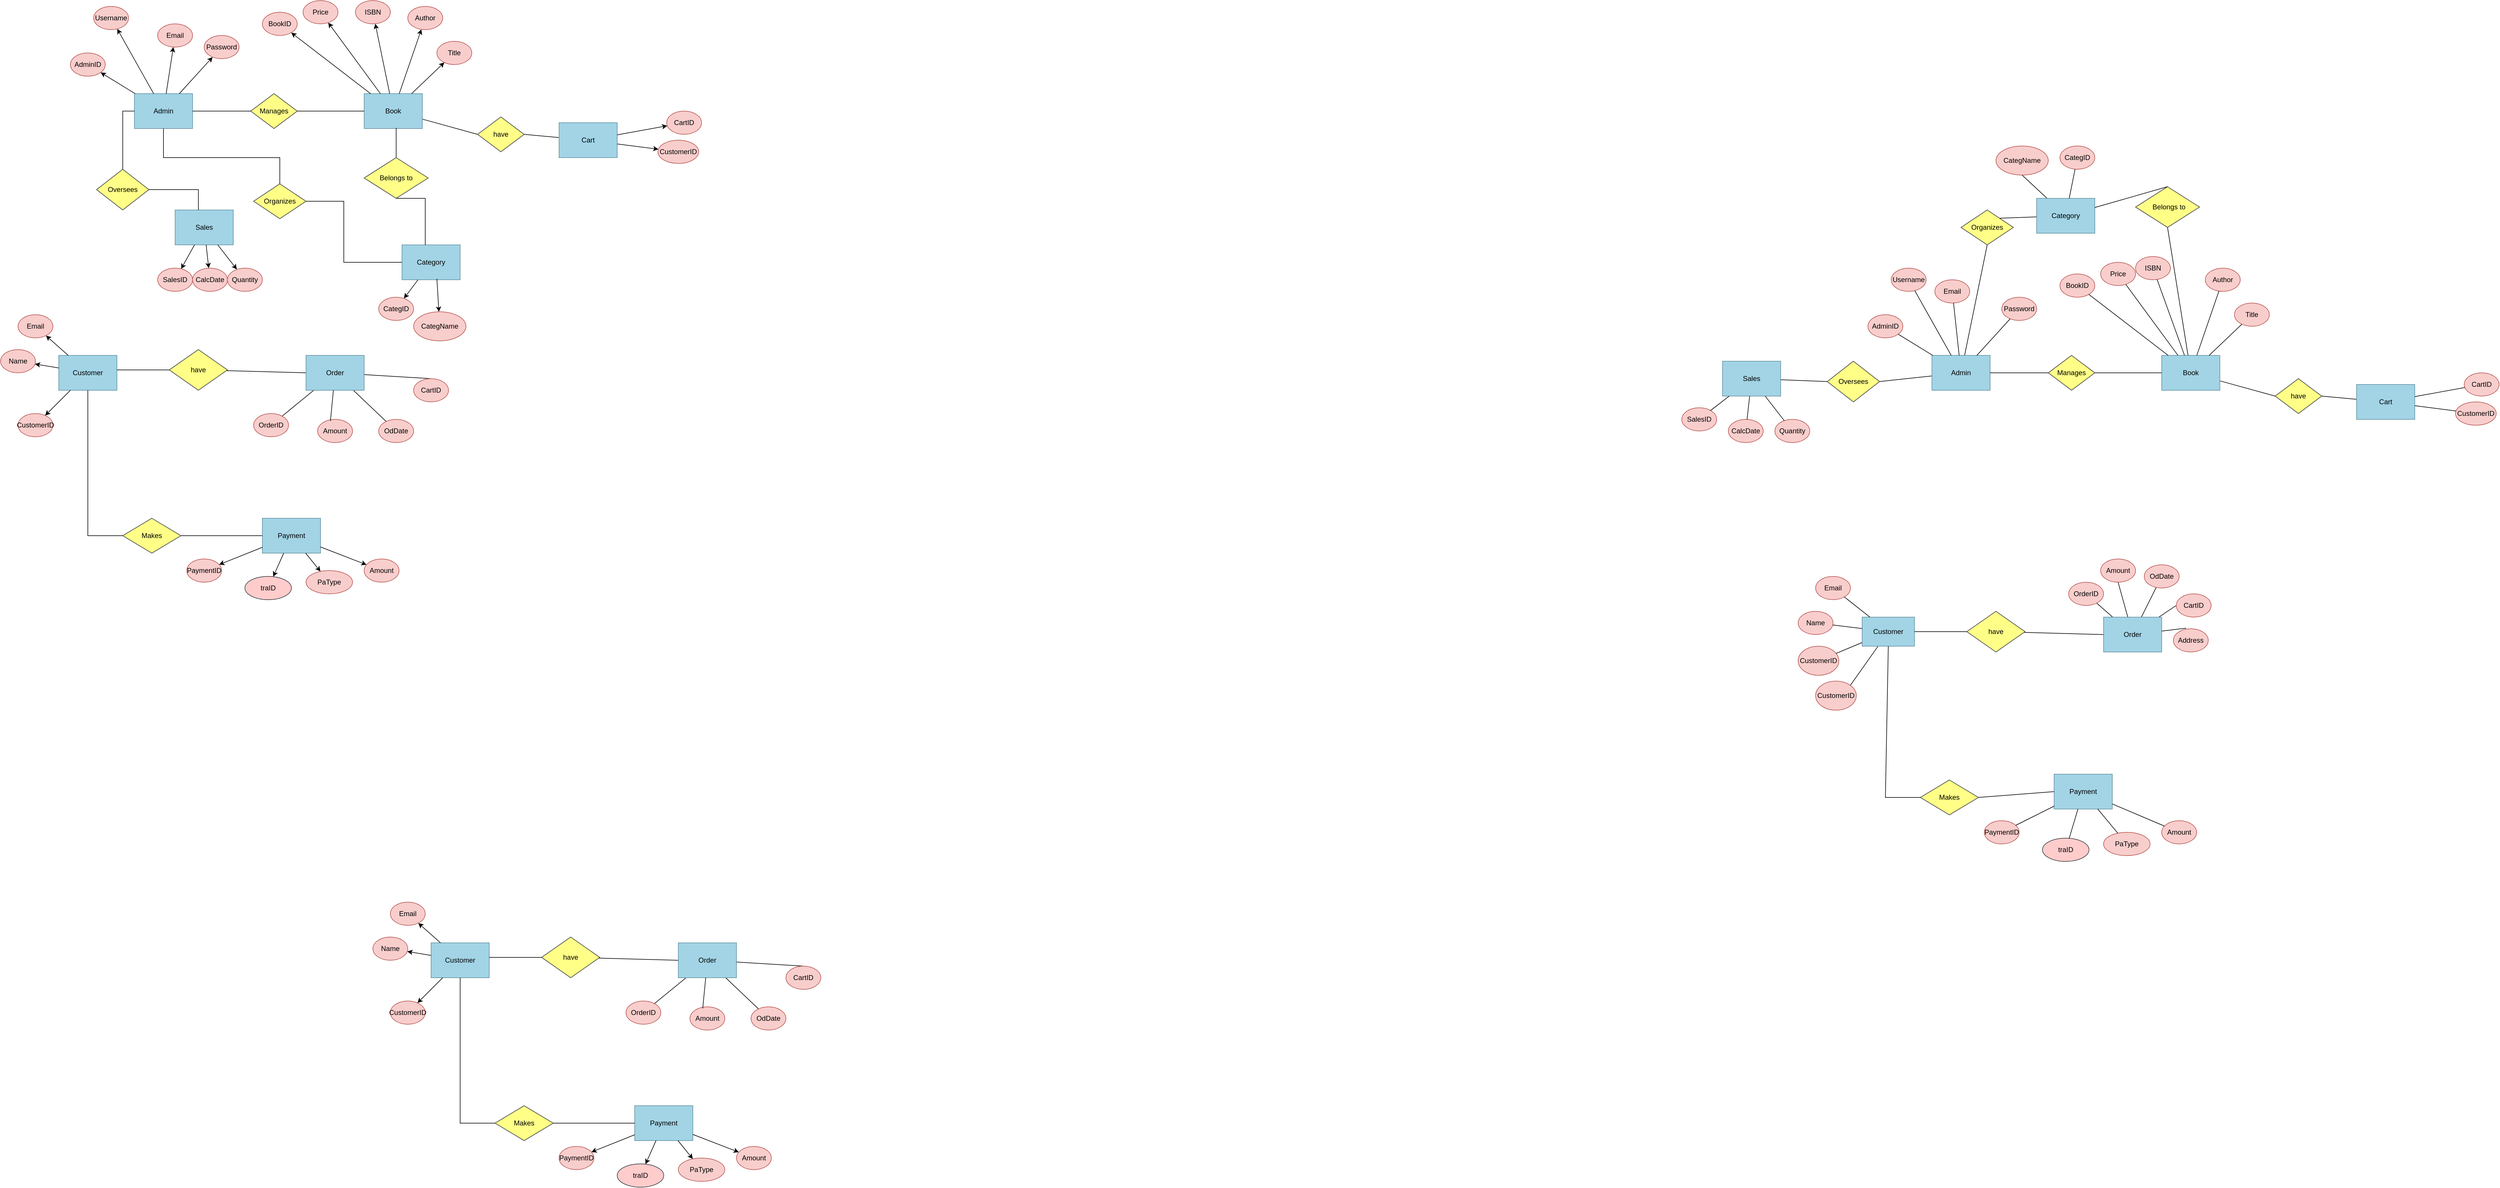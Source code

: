 <mxfile version="26.0.4">
  <diagram name="Page-1" id="3rhYrRMiB4eGqfflBsjG">
    <mxGraphModel dx="1545" dy="1375" grid="1" gridSize="10" guides="1" tooltips="1" connect="1" arrows="1" fold="1" page="0" pageScale="1" pageWidth="980" pageHeight="1390" math="0" shadow="0">
      <root>
        <mxCell id="0" />
        <mxCell id="1" parent="0" />
        <mxCell id="0rolewgUnkRtEiROL6Xr-1" value="Admin" style="rounded=0;whiteSpace=wrap;html=1;fillColor=#a2d4e6;strokeColor=#63919f;" parent="1" vertex="1">
          <mxGeometry x="450" y="-230" width="100" height="60" as="geometry" />
        </mxCell>
        <mxCell id="0rolewgUnkRtEiROL6Xr-2" value="AdminID" style="ellipse;whiteSpace=wrap;html=1;fillColor=#f8cecc;strokeColor=#b85450;" parent="1" vertex="1">
          <mxGeometry x="340" y="-300" width="60" height="40" as="geometry" />
        </mxCell>
        <mxCell id="0rolewgUnkRtEiROL6Xr-3" parent="1" source="0rolewgUnkRtEiROL6Xr-1" target="0rolewgUnkRtEiROL6Xr-2" edge="1">
          <mxGeometry relative="1" as="geometry" />
        </mxCell>
        <mxCell id="0rolewgUnkRtEiROL6Xr-4" value="Username" style="ellipse;whiteSpace=wrap;html=1;fillColor=#f8cecc;strokeColor=#b85450;" parent="1" vertex="1">
          <mxGeometry x="380" y="-380" width="60" height="40" as="geometry" />
        </mxCell>
        <mxCell id="0rolewgUnkRtEiROL6Xr-5" parent="1" source="0rolewgUnkRtEiROL6Xr-1" target="0rolewgUnkRtEiROL6Xr-4" edge="1">
          <mxGeometry relative="1" as="geometry" />
        </mxCell>
        <mxCell id="0rolewgUnkRtEiROL6Xr-6" value="Email" style="ellipse;whiteSpace=wrap;html=1;fillColor=#f8cecc;strokeColor=#b85450;" parent="1" vertex="1">
          <mxGeometry x="490" y="-350" width="60" height="40" as="geometry" />
        </mxCell>
        <mxCell id="0rolewgUnkRtEiROL6Xr-7" parent="1" source="0rolewgUnkRtEiROL6Xr-1" target="0rolewgUnkRtEiROL6Xr-6" edge="1">
          <mxGeometry relative="1" as="geometry" />
        </mxCell>
        <mxCell id="0rolewgUnkRtEiROL6Xr-8" value="Password" style="ellipse;whiteSpace=wrap;html=1;fillColor=#f8cecc;strokeColor=#b85450;" parent="1" vertex="1">
          <mxGeometry x="570" y="-330" width="60" height="40" as="geometry" />
        </mxCell>
        <mxCell id="0rolewgUnkRtEiROL6Xr-9" parent="1" source="0rolewgUnkRtEiROL6Xr-1" target="0rolewgUnkRtEiROL6Xr-8" edge="1">
          <mxGeometry relative="1" as="geometry" />
        </mxCell>
        <mxCell id="0rolewgUnkRtEiROL6Xr-10" value="Manages" style="rhombus;whiteSpace=wrap;html=1;fillColor=#ffff88;strokeColor=#36393d;" parent="1" vertex="1">
          <mxGeometry x="650" y="-230" width="80" height="60" as="geometry" />
        </mxCell>
        <mxCell id="0rolewgUnkRtEiROL6Xr-11" value="Category" style="rounded=0;whiteSpace=wrap;html=1;fillColor=#a2d4e6;strokeColor=#63919f;" parent="1" vertex="1">
          <mxGeometry x="910" y="30" width="100" height="60" as="geometry" />
        </mxCell>
        <mxCell id="0rolewgUnkRtEiROL6Xr-12" value="CategID" style="ellipse;whiteSpace=wrap;html=1;fillColor=#f8cecc;strokeColor=#b85450;" parent="1" vertex="1">
          <mxGeometry x="870" y="120" width="60" height="40" as="geometry" />
        </mxCell>
        <mxCell id="0rolewgUnkRtEiROL6Xr-13" parent="1" source="0rolewgUnkRtEiROL6Xr-11" target="0rolewgUnkRtEiROL6Xr-12" edge="1">
          <mxGeometry relative="1" as="geometry" />
        </mxCell>
        <mxCell id="0rolewgUnkRtEiROL6Xr-14" value="CategName" style="ellipse;whiteSpace=wrap;html=1;fillColor=#f8cecc;strokeColor=#b85450;" parent="1" vertex="1">
          <mxGeometry x="930" y="145" width="90" height="50" as="geometry" />
        </mxCell>
        <mxCell id="0rolewgUnkRtEiROL6Xr-15" style="exitX=0.6;exitY=0.971;exitDx=0;exitDy=0;exitPerimeter=0;" parent="1" source="0rolewgUnkRtEiROL6Xr-11" target="0rolewgUnkRtEiROL6Xr-14" edge="1">
          <mxGeometry relative="1" as="geometry">
            <mxPoint x="1000" y="211" as="sourcePoint" />
          </mxGeometry>
        </mxCell>
        <mxCell id="0gAxfDzyQAuVlfRYsMav-8" style="rounded=0;orthogonalLoop=1;jettySize=auto;html=1;entryX=0;entryY=0.5;entryDx=0;entryDy=0;endArrow=none;endFill=0;" edge="1" parent="1" source="0rolewgUnkRtEiROL6Xr-16" target="0gAxfDzyQAuVlfRYsMav-7">
          <mxGeometry relative="1" as="geometry" />
        </mxCell>
        <mxCell id="0rolewgUnkRtEiROL6Xr-16" value="Book" style="rounded=0;whiteSpace=wrap;html=1;fillColor=#a2d4e6;strokeColor=#63919f;" parent="1" vertex="1">
          <mxGeometry x="845" y="-230" width="100" height="60" as="geometry" />
        </mxCell>
        <mxCell id="0rolewgUnkRtEiROL6Xr-17" value="BookID" style="ellipse;whiteSpace=wrap;html=1;fillColor=#f8cecc;strokeColor=#b85450;" parent="1" vertex="1">
          <mxGeometry x="670" y="-370" width="60" height="40" as="geometry" />
        </mxCell>
        <mxCell id="0rolewgUnkRtEiROL6Xr-18" parent="1" source="0rolewgUnkRtEiROL6Xr-16" target="0rolewgUnkRtEiROL6Xr-17" edge="1">
          <mxGeometry relative="1" as="geometry" />
        </mxCell>
        <mxCell id="0rolewgUnkRtEiROL6Xr-19" value="Title" style="ellipse;whiteSpace=wrap;html=1;fillColor=#f8cecc;strokeColor=#b85450;" parent="1" vertex="1">
          <mxGeometry x="970" y="-320" width="60" height="40" as="geometry" />
        </mxCell>
        <mxCell id="0rolewgUnkRtEiROL6Xr-20" parent="1" source="0rolewgUnkRtEiROL6Xr-16" target="0rolewgUnkRtEiROL6Xr-19" edge="1">
          <mxGeometry relative="1" as="geometry" />
        </mxCell>
        <mxCell id="0rolewgUnkRtEiROL6Xr-21" value="ISBN" style="ellipse;whiteSpace=wrap;html=1;fillColor=#f8cecc;strokeColor=#b85450;" parent="1" vertex="1">
          <mxGeometry x="830" y="-390" width="60" height="40" as="geometry" />
        </mxCell>
        <mxCell id="0rolewgUnkRtEiROL6Xr-22" parent="1" source="0rolewgUnkRtEiROL6Xr-16" target="0rolewgUnkRtEiROL6Xr-21" edge="1">
          <mxGeometry relative="1" as="geometry" />
        </mxCell>
        <mxCell id="0rolewgUnkRtEiROL6Xr-23" value="Price" style="ellipse;whiteSpace=wrap;html=1;fillColor=#f8cecc;strokeColor=#b85450;" parent="1" vertex="1">
          <mxGeometry x="740" y="-390" width="60" height="40" as="geometry" />
        </mxCell>
        <mxCell id="0rolewgUnkRtEiROL6Xr-24" parent="1" source="0rolewgUnkRtEiROL6Xr-16" target="0rolewgUnkRtEiROL6Xr-23" edge="1">
          <mxGeometry relative="1" as="geometry" />
        </mxCell>
        <mxCell id="0rolewgUnkRtEiROL6Xr-25" value="Author" style="ellipse;whiteSpace=wrap;html=1;fillColor=#f8cecc;strokeColor=#b85450;" parent="1" vertex="1">
          <mxGeometry x="920" y="-380" width="60" height="40" as="geometry" />
        </mxCell>
        <mxCell id="0rolewgUnkRtEiROL6Xr-26" parent="1" source="0rolewgUnkRtEiROL6Xr-16" target="0rolewgUnkRtEiROL6Xr-25" edge="1">
          <mxGeometry relative="1" as="geometry" />
        </mxCell>
        <mxCell id="0rolewgUnkRtEiROL6Xr-27" value="Payment" style="rounded=0;whiteSpace=wrap;html=1;fillColor=#a2d4e6;strokeColor=#63919f;" parent="1" vertex="1">
          <mxGeometry x="670" y="500" width="100" height="60" as="geometry" />
        </mxCell>
        <mxCell id="0rolewgUnkRtEiROL6Xr-28" value="PaymentID" style="ellipse;whiteSpace=wrap;html=1;fillColor=#f8cecc;strokeColor=#b85450;" parent="1" vertex="1">
          <mxGeometry x="540" y="570" width="60" height="40" as="geometry" />
        </mxCell>
        <mxCell id="0rolewgUnkRtEiROL6Xr-29" parent="1" source="0rolewgUnkRtEiROL6Xr-27" target="0rolewgUnkRtEiROL6Xr-28" edge="1">
          <mxGeometry relative="1" as="geometry" />
        </mxCell>
        <mxCell id="0rolewgUnkRtEiROL6Xr-30" value="Amount" style="ellipse;whiteSpace=wrap;html=1;fillColor=#f8cecc;strokeColor=#b85450;" parent="1" vertex="1">
          <mxGeometry x="845" y="570" width="60" height="40" as="geometry" />
        </mxCell>
        <mxCell id="0rolewgUnkRtEiROL6Xr-31" parent="1" source="0rolewgUnkRtEiROL6Xr-27" target="0rolewgUnkRtEiROL6Xr-30" edge="1">
          <mxGeometry relative="1" as="geometry" />
        </mxCell>
        <mxCell id="0rolewgUnkRtEiROL6Xr-32" value="PaType" style="ellipse;whiteSpace=wrap;html=1;fillColor=#f8cecc;strokeColor=#b85450;" parent="1" vertex="1">
          <mxGeometry x="745" y="590" width="80" height="40" as="geometry" />
        </mxCell>
        <mxCell id="0rolewgUnkRtEiROL6Xr-33" parent="1" source="0rolewgUnkRtEiROL6Xr-27" target="0rolewgUnkRtEiROL6Xr-32" edge="1">
          <mxGeometry relative="1" as="geometry" />
        </mxCell>
        <mxCell id="0rolewgUnkRtEiROL6Xr-34" value="traID" style="ellipse;whiteSpace=wrap;html=1;fillColor=#ffcccc;strokeColor=#36393d;" parent="1" vertex="1">
          <mxGeometry x="640" y="600" width="80" height="40" as="geometry" />
        </mxCell>
        <mxCell id="0rolewgUnkRtEiROL6Xr-35" parent="1" source="0rolewgUnkRtEiROL6Xr-27" target="0rolewgUnkRtEiROL6Xr-34" edge="1">
          <mxGeometry relative="1" as="geometry" />
        </mxCell>
        <mxCell id="0rolewgUnkRtEiROL6Xr-41" value="Sales" style="rounded=0;whiteSpace=wrap;html=1;fillColor=#a2d4e6;strokeColor=#63919f;" parent="1" vertex="1">
          <mxGeometry x="520" y="-30" width="100" height="60" as="geometry" />
        </mxCell>
        <mxCell id="0rolewgUnkRtEiROL6Xr-42" value="SalesID" style="ellipse;whiteSpace=wrap;html=1;fillColor=#f8cecc;strokeColor=#b85450;" parent="1" vertex="1">
          <mxGeometry x="490" y="70" width="60" height="40" as="geometry" />
        </mxCell>
        <mxCell id="0rolewgUnkRtEiROL6Xr-43" parent="1" source="0rolewgUnkRtEiROL6Xr-41" target="0rolewgUnkRtEiROL6Xr-42" edge="1">
          <mxGeometry relative="1" as="geometry" />
        </mxCell>
        <mxCell id="0rolewgUnkRtEiROL6Xr-44" value="Quantity" style="ellipse;whiteSpace=wrap;html=1;fillColor=#f8cecc;strokeColor=#b85450;" parent="1" vertex="1">
          <mxGeometry x="610" y="70" width="60" height="40" as="geometry" />
        </mxCell>
        <mxCell id="0rolewgUnkRtEiROL6Xr-45" parent="1" source="0rolewgUnkRtEiROL6Xr-41" target="0rolewgUnkRtEiROL6Xr-44" edge="1">
          <mxGeometry relative="1" as="geometry" />
        </mxCell>
        <mxCell id="0rolewgUnkRtEiROL6Xr-46" value="CalcDate" style="ellipse;whiteSpace=wrap;html=1;fillColor=#f8cecc;strokeColor=#b85450;" parent="1" vertex="1">
          <mxGeometry x="550" y="70" width="60" height="40" as="geometry" />
        </mxCell>
        <mxCell id="0rolewgUnkRtEiROL6Xr-47" parent="1" source="0rolewgUnkRtEiROL6Xr-41" target="0rolewgUnkRtEiROL6Xr-46" edge="1">
          <mxGeometry relative="1" as="geometry" />
        </mxCell>
        <mxCell id="0rolewgUnkRtEiROL6Xr-48" value="Customer" style="rounded=0;whiteSpace=wrap;html=1;fillColor=#a2d4e6;strokeColor=#63919f;" parent="1" vertex="1">
          <mxGeometry x="320" y="220" width="100" height="60" as="geometry" />
        </mxCell>
        <mxCell id="0rolewgUnkRtEiROL6Xr-49" value="CustomerID" style="ellipse;whiteSpace=wrap;html=1;fillColor=#f8cecc;strokeColor=#b85450;" parent="1" vertex="1">
          <mxGeometry x="250" y="320" width="60" height="40" as="geometry" />
        </mxCell>
        <mxCell id="0rolewgUnkRtEiROL6Xr-50" parent="1" source="0rolewgUnkRtEiROL6Xr-48" target="0rolewgUnkRtEiROL6Xr-49" edge="1">
          <mxGeometry relative="1" as="geometry" />
        </mxCell>
        <mxCell id="0rolewgUnkRtEiROL6Xr-51" value="Name" style="ellipse;whiteSpace=wrap;html=1;fillColor=#f8cecc;strokeColor=#b85450;" parent="1" vertex="1">
          <mxGeometry x="220" y="210" width="60" height="40" as="geometry" />
        </mxCell>
        <mxCell id="0rolewgUnkRtEiROL6Xr-52" parent="1" source="0rolewgUnkRtEiROL6Xr-48" target="0rolewgUnkRtEiROL6Xr-51" edge="1">
          <mxGeometry relative="1" as="geometry" />
        </mxCell>
        <mxCell id="0rolewgUnkRtEiROL6Xr-53" value="Email" style="ellipse;whiteSpace=wrap;html=1;fillColor=#f8cecc;strokeColor=#b85450;" parent="1" vertex="1">
          <mxGeometry x="250" y="150" width="60" height="40" as="geometry" />
        </mxCell>
        <mxCell id="0rolewgUnkRtEiROL6Xr-54" parent="1" source="0rolewgUnkRtEiROL6Xr-48" target="0rolewgUnkRtEiROL6Xr-53" edge="1">
          <mxGeometry relative="1" as="geometry" />
        </mxCell>
        <mxCell id="0rolewgUnkRtEiROL6Xr-55" value="" style="endArrow=none;html=1;rounded=0;" parent="1" edge="1">
          <mxGeometry width="50" height="50" relative="1" as="geometry">
            <mxPoint x="900" y="-120" as="sourcePoint" />
            <mxPoint x="900" y="-171" as="targetPoint" />
          </mxGeometry>
        </mxCell>
        <mxCell id="0rolewgUnkRtEiROL6Xr-56" value="" style="rhombus;whiteSpace=wrap;html=1;fillColor=#ffff88;strokeColor=#36393d;" parent="1" vertex="1">
          <mxGeometry x="845" y="-120" width="110" height="70" as="geometry" />
        </mxCell>
        <mxCell id="0rolewgUnkRtEiROL6Xr-57" value="" style="endArrow=none;html=1;rounded=0;exitX=0.4;exitY=0;exitDx=0;exitDy=0;exitPerimeter=0;" parent="1" source="0rolewgUnkRtEiROL6Xr-11" edge="1">
          <mxGeometry width="50" height="50" relative="1" as="geometry">
            <mxPoint x="530" y="-20" as="sourcePoint" />
            <mxPoint x="900" y="-50" as="targetPoint" />
            <Array as="points">
              <mxPoint x="950" y="-50" />
            </Array>
          </mxGeometry>
        </mxCell>
        <mxCell id="0rolewgUnkRtEiROL6Xr-58" value="Belongs to" style="text;html=1;align=center;verticalAlign=middle;whiteSpace=wrap;rounded=0;fillColor=none;strokeColor=none;glass=0;gradientColor=none;" parent="1" vertex="1">
          <mxGeometry x="870" y="-100" width="60" height="30" as="geometry" />
        </mxCell>
        <mxCell id="0gAxfDzyQAuVlfRYsMav-15" style="rounded=0;orthogonalLoop=1;jettySize=auto;html=1;entryX=0;entryY=0.5;entryDx=0;entryDy=0;endArrow=none;endFill=0;" edge="1" parent="1" source="0rolewgUnkRtEiROL6Xr-59" target="0gAxfDzyQAuVlfRYsMav-11">
          <mxGeometry relative="1" as="geometry">
            <mxPoint x="740" y="245" as="targetPoint" />
          </mxGeometry>
        </mxCell>
        <mxCell id="0rolewgUnkRtEiROL6Xr-59" value="" style="rhombus;whiteSpace=wrap;html=1;fillColor=#ffff88;strokeColor=#36393d;" parent="1" vertex="1">
          <mxGeometry x="510" y="210" width="100" height="70" as="geometry" />
        </mxCell>
        <mxCell id="0rolewgUnkRtEiROL6Xr-60" value="have" style="text;html=1;align=center;verticalAlign=middle;whiteSpace=wrap;rounded=0;" parent="1" vertex="1">
          <mxGeometry x="530" y="230" width="60" height="30" as="geometry" />
        </mxCell>
        <mxCell id="0rolewgUnkRtEiROL6Xr-61" value="" style="endArrow=none;html=1;rounded=0;entryX=0;entryY=0.5;entryDx=0;entryDy=0;exitX=1;exitY=0.5;exitDx=0;exitDy=0;" parent="1" source="0rolewgUnkRtEiROL6Xr-10" target="0rolewgUnkRtEiROL6Xr-16" edge="1">
          <mxGeometry width="50" height="50" relative="1" as="geometry">
            <mxPoint x="390" y="-160" as="sourcePoint" />
            <mxPoint x="440" y="-210" as="targetPoint" />
          </mxGeometry>
        </mxCell>
        <mxCell id="0rolewgUnkRtEiROL6Xr-62" value="" style="endArrow=none;html=1;rounded=0;entryX=1;entryY=0.5;entryDx=0;entryDy=0;exitX=0;exitY=0.5;exitDx=0;exitDy=0;" parent="1" source="0rolewgUnkRtEiROL6Xr-10" target="0rolewgUnkRtEiROL6Xr-1" edge="1">
          <mxGeometry width="50" height="50" relative="1" as="geometry">
            <mxPoint x="480" y="-200" as="sourcePoint" />
            <mxPoint x="430" y="-250" as="targetPoint" />
            <Array as="points">
              <mxPoint x="590" y="-200" />
            </Array>
          </mxGeometry>
        </mxCell>
        <mxCell id="0rolewgUnkRtEiROL6Xr-64" value="" style="endArrow=none;html=1;rounded=0;entryX=0;entryY=0.5;entryDx=0;entryDy=0;" parent="1" target="0rolewgUnkRtEiROL6Xr-59" edge="1">
          <mxGeometry width="50" height="50" relative="1" as="geometry">
            <mxPoint x="420" y="245" as="sourcePoint" />
            <mxPoint x="510" y="110" as="targetPoint" />
          </mxGeometry>
        </mxCell>
        <mxCell id="0rolewgUnkRtEiROL6Xr-69" value="" style="rhombus;whiteSpace=wrap;html=1;fillColor=#ffff88;strokeColor=#36393d;" parent="1" vertex="1">
          <mxGeometry x="385" y="-100" width="90" height="70" as="geometry" />
        </mxCell>
        <mxCell id="0rolewgUnkRtEiROL6Xr-70" value="Oversees" style="text;html=1;align=center;verticalAlign=middle;whiteSpace=wrap;rounded=0;" parent="1" vertex="1">
          <mxGeometry x="400" y="-80" width="60" height="30" as="geometry" />
        </mxCell>
        <mxCell id="0rolewgUnkRtEiROL6Xr-71" value="" style="endArrow=none;html=1;rounded=0;entryX=0;entryY=0.5;entryDx=0;entryDy=0;exitX=0.5;exitY=0;exitDx=0;exitDy=0;" parent="1" source="0rolewgUnkRtEiROL6Xr-69" target="0rolewgUnkRtEiROL6Xr-1" edge="1">
          <mxGeometry width="50" height="50" relative="1" as="geometry">
            <mxPoint x="540" y="50" as="sourcePoint" />
            <mxPoint x="590" as="targetPoint" />
            <Array as="points">
              <mxPoint x="430" y="-200" />
            </Array>
          </mxGeometry>
        </mxCell>
        <mxCell id="0rolewgUnkRtEiROL6Xr-72" value="" style="endArrow=none;html=1;rounded=0;entryX=1;entryY=0.5;entryDx=0;entryDy=0;exitX=0.4;exitY=0;exitDx=0;exitDy=0;exitPerimeter=0;" parent="1" source="0rolewgUnkRtEiROL6Xr-41" target="0rolewgUnkRtEiROL6Xr-69" edge="1">
          <mxGeometry width="50" height="50" relative="1" as="geometry">
            <mxPoint x="560" y="40" as="sourcePoint" />
            <mxPoint x="570" y="-10" as="targetPoint" />
            <Array as="points">
              <mxPoint x="560" y="-65" />
            </Array>
          </mxGeometry>
        </mxCell>
        <mxCell id="0rolewgUnkRtEiROL6Xr-81" value="" style="rhombus;whiteSpace=wrap;html=1;fillColor=#ffff88;strokeColor=#36393d;" parent="1" vertex="1">
          <mxGeometry x="430" y="500" width="100" height="60" as="geometry" />
        </mxCell>
        <mxCell id="0rolewgUnkRtEiROL6Xr-82" value="Makes" style="text;html=1;align=center;verticalAlign=middle;whiteSpace=wrap;rounded=0;" parent="1" vertex="1">
          <mxGeometry x="450" y="515" width="60" height="30" as="geometry" />
        </mxCell>
        <mxCell id="0rolewgUnkRtEiROL6Xr-83" value="" style="endArrow=none;html=1;rounded=0;entryX=0;entryY=0.5;entryDx=0;entryDy=0;exitX=1;exitY=0.5;exitDx=0;exitDy=0;" parent="1" source="0rolewgUnkRtEiROL6Xr-81" target="0rolewgUnkRtEiROL6Xr-27" edge="1">
          <mxGeometry width="50" height="50" relative="1" as="geometry">
            <mxPoint x="610" y="420" as="sourcePoint" />
            <mxPoint x="660" y="370" as="targetPoint" />
          </mxGeometry>
        </mxCell>
        <mxCell id="0rolewgUnkRtEiROL6Xr-84" value="" style="endArrow=none;html=1;rounded=0;exitX=0.5;exitY=1;exitDx=0;exitDy=0;entryX=0;entryY=0.5;entryDx=0;entryDy=0;" parent="1" source="0rolewgUnkRtEiROL6Xr-48" target="0rolewgUnkRtEiROL6Xr-81" edge="1">
          <mxGeometry width="50" height="50" relative="1" as="geometry">
            <mxPoint x="610" y="420" as="sourcePoint" />
            <mxPoint x="660" y="370" as="targetPoint" />
            <Array as="points">
              <mxPoint x="370" y="530" />
            </Array>
          </mxGeometry>
        </mxCell>
        <mxCell id="0rolewgUnkRtEiROL6Xr-85" value="" style="rhombus;whiteSpace=wrap;html=1;fillColor=#ffff88;strokeColor=#36393d;" parent="1" vertex="1">
          <mxGeometry x="655" y="-75" width="90" height="60" as="geometry" />
        </mxCell>
        <mxCell id="0rolewgUnkRtEiROL6Xr-86" value="" style="endArrow=none;html=1;rounded=0;entryX=1;entryY=0.5;entryDx=0;entryDy=0;exitX=0;exitY=0.5;exitDx=0;exitDy=0;" parent="1" source="0rolewgUnkRtEiROL6Xr-11" target="0rolewgUnkRtEiROL6Xr-85" edge="1">
          <mxGeometry width="50" height="50" relative="1" as="geometry">
            <mxPoint x="760" y="140" as="sourcePoint" />
            <mxPoint x="810" y="90" as="targetPoint" />
            <Array as="points">
              <mxPoint x="810" y="60" />
              <mxPoint x="810" y="-45" />
            </Array>
          </mxGeometry>
        </mxCell>
        <mxCell id="0rolewgUnkRtEiROL6Xr-87" value="" style="endArrow=none;html=1;rounded=0;exitX=0.5;exitY=1;exitDx=0;exitDy=0;entryX=0.5;entryY=0;entryDx=0;entryDy=0;" parent="1" source="0rolewgUnkRtEiROL6Xr-1" target="0rolewgUnkRtEiROL6Xr-85" edge="1">
          <mxGeometry width="50" height="50" relative="1" as="geometry">
            <mxPoint x="750" y="190" as="sourcePoint" />
            <mxPoint x="700" y="-120" as="targetPoint" />
            <Array as="points">
              <mxPoint x="500" y="-120" />
              <mxPoint x="700" y="-120" />
            </Array>
          </mxGeometry>
        </mxCell>
        <mxCell id="0rolewgUnkRtEiROL6Xr-88" value="Organizes" style="text;html=1;align=center;verticalAlign=middle;whiteSpace=wrap;rounded=0;" parent="1" vertex="1">
          <mxGeometry x="670" y="-60" width="60" height="30" as="geometry" />
        </mxCell>
        <mxCell id="0gAxfDzyQAuVlfRYsMav-9" style="rounded=0;orthogonalLoop=1;jettySize=auto;html=1;entryX=1;entryY=0.5;entryDx=0;entryDy=0;curved=1;strokeColor=default;endArrow=none;endFill=0;" edge="1" parent="1" source="0gAxfDzyQAuVlfRYsMav-1" target="0gAxfDzyQAuVlfRYsMav-7">
          <mxGeometry relative="1" as="geometry" />
        </mxCell>
        <mxCell id="0gAxfDzyQAuVlfRYsMav-1" value="Cart" style="rounded=0;whiteSpace=wrap;html=1;fillColor=#a2d4e6;strokeColor=#63919f;" vertex="1" parent="1">
          <mxGeometry x="1180" y="-180" width="100" height="60" as="geometry" />
        </mxCell>
        <mxCell id="0gAxfDzyQAuVlfRYsMav-2" value="CartID" style="ellipse;whiteSpace=wrap;html=1;fillColor=#f8cecc;strokeColor=#b85450;" vertex="1" parent="1">
          <mxGeometry x="1365" y="-200" width="60" height="40" as="geometry" />
        </mxCell>
        <mxCell id="0gAxfDzyQAuVlfRYsMav-3" edge="1" parent="1" source="0gAxfDzyQAuVlfRYsMav-1" target="0gAxfDzyQAuVlfRYsMav-2">
          <mxGeometry relative="1" as="geometry" />
        </mxCell>
        <mxCell id="0gAxfDzyQAuVlfRYsMav-4" value="CustomerID" style="ellipse;whiteSpace=wrap;html=1;fillColor=#f8cecc;strokeColor=#b85450;" vertex="1" parent="1">
          <mxGeometry x="1350" y="-150" width="70" height="40" as="geometry" />
        </mxCell>
        <mxCell id="0gAxfDzyQAuVlfRYsMav-5" edge="1" parent="1" source="0gAxfDzyQAuVlfRYsMav-1" target="0gAxfDzyQAuVlfRYsMav-4">
          <mxGeometry relative="1" as="geometry" />
        </mxCell>
        <mxCell id="0gAxfDzyQAuVlfRYsMav-7" value="have" style="rhombus;whiteSpace=wrap;html=1;fillColor=#ffff88;strokeColor=#36393d;" vertex="1" parent="1">
          <mxGeometry x="1040" y="-190" width="80" height="60" as="geometry" />
        </mxCell>
        <mxCell id="0gAxfDzyQAuVlfRYsMav-24" style="rounded=0;orthogonalLoop=1;jettySize=auto;html=1;endArrow=none;endFill=0;" edge="1" parent="1" source="0gAxfDzyQAuVlfRYsMav-11" target="0gAxfDzyQAuVlfRYsMav-22">
          <mxGeometry relative="1" as="geometry" />
        </mxCell>
        <mxCell id="0gAxfDzyQAuVlfRYsMav-26" style="rounded=0;orthogonalLoop=1;jettySize=auto;html=1;endArrow=none;endFill=0;" edge="1" parent="1" source="0gAxfDzyQAuVlfRYsMav-11" target="0gAxfDzyQAuVlfRYsMav-21">
          <mxGeometry relative="1" as="geometry" />
        </mxCell>
        <mxCell id="0gAxfDzyQAuVlfRYsMav-27" style="rounded=0;orthogonalLoop=1;jettySize=auto;html=1;entryX=0.5;entryY=0;entryDx=0;entryDy=0;endArrow=none;endFill=0;" edge="1" parent="1" source="0gAxfDzyQAuVlfRYsMav-11" target="0gAxfDzyQAuVlfRYsMav-20">
          <mxGeometry relative="1" as="geometry" />
        </mxCell>
        <mxCell id="0gAxfDzyQAuVlfRYsMav-11" value="Order" style="rounded=0;whiteSpace=wrap;html=1;fillColor=#a2d4e6;strokeColor=#63919f;" vertex="1" parent="1">
          <mxGeometry x="745" y="220" width="100" height="60" as="geometry" />
        </mxCell>
        <mxCell id="0gAxfDzyQAuVlfRYsMav-19" value="Amount" style="ellipse;whiteSpace=wrap;html=1;fillColor=#f8cecc;strokeColor=#b85450;" vertex="1" parent="1">
          <mxGeometry x="765" y="330" width="60" height="40" as="geometry" />
        </mxCell>
        <mxCell id="0gAxfDzyQAuVlfRYsMav-20" value="CartID" style="ellipse;whiteSpace=wrap;html=1;fillColor=#f8cecc;strokeColor=#b85450;" vertex="1" parent="1">
          <mxGeometry x="930" y="260" width="60" height="40" as="geometry" />
        </mxCell>
        <mxCell id="0gAxfDzyQAuVlfRYsMav-21" value="OdDate" style="ellipse;whiteSpace=wrap;html=1;fillColor=#f8cecc;strokeColor=#b85450;" vertex="1" parent="1">
          <mxGeometry x="870" y="330" width="60" height="40" as="geometry" />
        </mxCell>
        <mxCell id="0gAxfDzyQAuVlfRYsMav-22" value="OrderID" style="ellipse;whiteSpace=wrap;html=1;fillColor=#f8cecc;strokeColor=#b85450;" vertex="1" parent="1">
          <mxGeometry x="655" y="320" width="60" height="40" as="geometry" />
        </mxCell>
        <mxCell id="0gAxfDzyQAuVlfRYsMav-25" style="rounded=0;orthogonalLoop=1;jettySize=auto;html=1;entryX=0.367;entryY=0.068;entryDx=0;entryDy=0;entryPerimeter=0;endArrow=none;endFill=0;" edge="1" parent="1" source="0gAxfDzyQAuVlfRYsMav-11" target="0gAxfDzyQAuVlfRYsMav-19">
          <mxGeometry relative="1" as="geometry" />
        </mxCell>
        <mxCell id="0gAxfDzyQAuVlfRYsMav-161" value="Payment" style="rounded=0;whiteSpace=wrap;html=1;fillColor=#a2d4e6;strokeColor=#63919f;" vertex="1" parent="1">
          <mxGeometry x="1310" y="1510" width="100" height="60" as="geometry" />
        </mxCell>
        <mxCell id="0gAxfDzyQAuVlfRYsMav-162" value="PaymentID" style="ellipse;whiteSpace=wrap;html=1;fillColor=#f8cecc;strokeColor=#b85450;" vertex="1" parent="1">
          <mxGeometry x="1180" y="1580" width="60" height="40" as="geometry" />
        </mxCell>
        <mxCell id="0gAxfDzyQAuVlfRYsMav-163" edge="1" parent="1" source="0gAxfDzyQAuVlfRYsMav-161" target="0gAxfDzyQAuVlfRYsMav-162">
          <mxGeometry relative="1" as="geometry" />
        </mxCell>
        <mxCell id="0gAxfDzyQAuVlfRYsMav-164" value="Amount" style="ellipse;whiteSpace=wrap;html=1;fillColor=#f8cecc;strokeColor=#b85450;" vertex="1" parent="1">
          <mxGeometry x="1485" y="1580" width="60" height="40" as="geometry" />
        </mxCell>
        <mxCell id="0gAxfDzyQAuVlfRYsMav-165" edge="1" parent="1" source="0gAxfDzyQAuVlfRYsMav-161" target="0gAxfDzyQAuVlfRYsMav-164">
          <mxGeometry relative="1" as="geometry" />
        </mxCell>
        <mxCell id="0gAxfDzyQAuVlfRYsMav-166" value="PaType" style="ellipse;whiteSpace=wrap;html=1;fillColor=#f8cecc;strokeColor=#b85450;" vertex="1" parent="1">
          <mxGeometry x="1385" y="1600" width="80" height="40" as="geometry" />
        </mxCell>
        <mxCell id="0gAxfDzyQAuVlfRYsMav-167" edge="1" parent="1" source="0gAxfDzyQAuVlfRYsMav-161" target="0gAxfDzyQAuVlfRYsMav-166">
          <mxGeometry relative="1" as="geometry" />
        </mxCell>
        <mxCell id="0gAxfDzyQAuVlfRYsMav-168" value="traID" style="ellipse;whiteSpace=wrap;html=1;fillColor=#ffcccc;strokeColor=#36393d;" vertex="1" parent="1">
          <mxGeometry x="1280" y="1610" width="80" height="40" as="geometry" />
        </mxCell>
        <mxCell id="0gAxfDzyQAuVlfRYsMav-169" edge="1" parent="1" source="0gAxfDzyQAuVlfRYsMav-161" target="0gAxfDzyQAuVlfRYsMav-168">
          <mxGeometry relative="1" as="geometry" />
        </mxCell>
        <mxCell id="0gAxfDzyQAuVlfRYsMav-170" value="Customer" style="rounded=0;whiteSpace=wrap;html=1;fillColor=#a2d4e6;strokeColor=#63919f;" vertex="1" parent="1">
          <mxGeometry x="960" y="1230" width="100" height="60" as="geometry" />
        </mxCell>
        <mxCell id="0gAxfDzyQAuVlfRYsMav-171" value="CustomerID" style="ellipse;whiteSpace=wrap;html=1;fillColor=#f8cecc;strokeColor=#b85450;" vertex="1" parent="1">
          <mxGeometry x="890" y="1330" width="60" height="40" as="geometry" />
        </mxCell>
        <mxCell id="0gAxfDzyQAuVlfRYsMav-172" edge="1" parent="1" source="0gAxfDzyQAuVlfRYsMav-170" target="0gAxfDzyQAuVlfRYsMav-171">
          <mxGeometry relative="1" as="geometry" />
        </mxCell>
        <mxCell id="0gAxfDzyQAuVlfRYsMav-173" value="Name" style="ellipse;whiteSpace=wrap;html=1;fillColor=#f8cecc;strokeColor=#b85450;" vertex="1" parent="1">
          <mxGeometry x="860" y="1220" width="60" height="40" as="geometry" />
        </mxCell>
        <mxCell id="0gAxfDzyQAuVlfRYsMav-174" edge="1" parent="1" source="0gAxfDzyQAuVlfRYsMav-170" target="0gAxfDzyQAuVlfRYsMav-173">
          <mxGeometry relative="1" as="geometry" />
        </mxCell>
        <mxCell id="0gAxfDzyQAuVlfRYsMav-175" value="Email" style="ellipse;whiteSpace=wrap;html=1;fillColor=#f8cecc;strokeColor=#b85450;" vertex="1" parent="1">
          <mxGeometry x="890" y="1160" width="60" height="40" as="geometry" />
        </mxCell>
        <mxCell id="0gAxfDzyQAuVlfRYsMav-176" edge="1" parent="1" source="0gAxfDzyQAuVlfRYsMav-170" target="0gAxfDzyQAuVlfRYsMav-175">
          <mxGeometry relative="1" as="geometry" />
        </mxCell>
        <mxCell id="0gAxfDzyQAuVlfRYsMav-177" style="rounded=0;orthogonalLoop=1;jettySize=auto;html=1;entryX=0;entryY=0.5;entryDx=0;entryDy=0;endArrow=none;endFill=0;" edge="1" parent="1" source="0gAxfDzyQAuVlfRYsMav-178" target="0gAxfDzyQAuVlfRYsMav-188">
          <mxGeometry relative="1" as="geometry">
            <mxPoint x="1380" y="1255" as="targetPoint" />
          </mxGeometry>
        </mxCell>
        <mxCell id="0gAxfDzyQAuVlfRYsMav-178" value="" style="rhombus;whiteSpace=wrap;html=1;fillColor=#ffff88;strokeColor=#36393d;" vertex="1" parent="1">
          <mxGeometry x="1150" y="1220" width="100" height="70" as="geometry" />
        </mxCell>
        <mxCell id="0gAxfDzyQAuVlfRYsMav-179" value="have" style="text;html=1;align=center;verticalAlign=middle;whiteSpace=wrap;rounded=0;" vertex="1" parent="1">
          <mxGeometry x="1170" y="1240" width="60" height="30" as="geometry" />
        </mxCell>
        <mxCell id="0gAxfDzyQAuVlfRYsMav-180" value="" style="endArrow=none;html=1;rounded=0;entryX=0;entryY=0.5;entryDx=0;entryDy=0;" edge="1" parent="1" target="0gAxfDzyQAuVlfRYsMav-178">
          <mxGeometry width="50" height="50" relative="1" as="geometry">
            <mxPoint x="1060" y="1255" as="sourcePoint" />
            <mxPoint x="1150" y="1120" as="targetPoint" />
          </mxGeometry>
        </mxCell>
        <mxCell id="0gAxfDzyQAuVlfRYsMav-181" value="" style="rhombus;whiteSpace=wrap;html=1;fillColor=#ffff88;strokeColor=#36393d;" vertex="1" parent="1">
          <mxGeometry x="1070" y="1510" width="100" height="60" as="geometry" />
        </mxCell>
        <mxCell id="0gAxfDzyQAuVlfRYsMav-182" value="Makes" style="text;html=1;align=center;verticalAlign=middle;whiteSpace=wrap;rounded=0;" vertex="1" parent="1">
          <mxGeometry x="1090" y="1525" width="60" height="30" as="geometry" />
        </mxCell>
        <mxCell id="0gAxfDzyQAuVlfRYsMav-183" value="" style="endArrow=none;html=1;rounded=0;entryX=0;entryY=0.5;entryDx=0;entryDy=0;exitX=1;exitY=0.5;exitDx=0;exitDy=0;" edge="1" parent="1" source="0gAxfDzyQAuVlfRYsMav-181" target="0gAxfDzyQAuVlfRYsMav-161">
          <mxGeometry width="50" height="50" relative="1" as="geometry">
            <mxPoint x="1250" y="1430" as="sourcePoint" />
            <mxPoint x="1300" y="1380" as="targetPoint" />
          </mxGeometry>
        </mxCell>
        <mxCell id="0gAxfDzyQAuVlfRYsMav-184" value="" style="endArrow=none;html=1;rounded=0;exitX=0.5;exitY=1;exitDx=0;exitDy=0;entryX=0;entryY=0.5;entryDx=0;entryDy=0;" edge="1" parent="1" source="0gAxfDzyQAuVlfRYsMav-170" target="0gAxfDzyQAuVlfRYsMav-181">
          <mxGeometry width="50" height="50" relative="1" as="geometry">
            <mxPoint x="1250" y="1430" as="sourcePoint" />
            <mxPoint x="1300" y="1380" as="targetPoint" />
            <Array as="points">
              <mxPoint x="1010" y="1540" />
            </Array>
          </mxGeometry>
        </mxCell>
        <mxCell id="0gAxfDzyQAuVlfRYsMav-185" style="rounded=0;orthogonalLoop=1;jettySize=auto;html=1;endArrow=none;endFill=0;" edge="1" parent="1" source="0gAxfDzyQAuVlfRYsMav-188" target="0gAxfDzyQAuVlfRYsMav-192">
          <mxGeometry relative="1" as="geometry" />
        </mxCell>
        <mxCell id="0gAxfDzyQAuVlfRYsMav-186" style="rounded=0;orthogonalLoop=1;jettySize=auto;html=1;endArrow=none;endFill=0;" edge="1" parent="1" source="0gAxfDzyQAuVlfRYsMav-188" target="0gAxfDzyQAuVlfRYsMav-191">
          <mxGeometry relative="1" as="geometry" />
        </mxCell>
        <mxCell id="0gAxfDzyQAuVlfRYsMav-187" style="rounded=0;orthogonalLoop=1;jettySize=auto;html=1;entryX=0.5;entryY=0;entryDx=0;entryDy=0;endArrow=none;endFill=0;" edge="1" parent="1" source="0gAxfDzyQAuVlfRYsMav-188" target="0gAxfDzyQAuVlfRYsMav-190">
          <mxGeometry relative="1" as="geometry" />
        </mxCell>
        <mxCell id="0gAxfDzyQAuVlfRYsMav-188" value="Order" style="rounded=0;whiteSpace=wrap;html=1;fillColor=#a2d4e6;strokeColor=#63919f;" vertex="1" parent="1">
          <mxGeometry x="1385" y="1230" width="100" height="60" as="geometry" />
        </mxCell>
        <mxCell id="0gAxfDzyQAuVlfRYsMav-189" value="Amount" style="ellipse;whiteSpace=wrap;html=1;fillColor=#f8cecc;strokeColor=#b85450;" vertex="1" parent="1">
          <mxGeometry x="1405" y="1340" width="60" height="40" as="geometry" />
        </mxCell>
        <mxCell id="0gAxfDzyQAuVlfRYsMav-190" value="CartID" style="ellipse;whiteSpace=wrap;html=1;fillColor=#f8cecc;strokeColor=#b85450;" vertex="1" parent="1">
          <mxGeometry x="1570" y="1270" width="60" height="40" as="geometry" />
        </mxCell>
        <mxCell id="0gAxfDzyQAuVlfRYsMav-191" value="OdDate" style="ellipse;whiteSpace=wrap;html=1;fillColor=#f8cecc;strokeColor=#b85450;" vertex="1" parent="1">
          <mxGeometry x="1510" y="1340" width="60" height="40" as="geometry" />
        </mxCell>
        <mxCell id="0gAxfDzyQAuVlfRYsMav-192" value="OrderID" style="ellipse;whiteSpace=wrap;html=1;fillColor=#f8cecc;strokeColor=#b85450;" vertex="1" parent="1">
          <mxGeometry x="1295" y="1330" width="60" height="40" as="geometry" />
        </mxCell>
        <mxCell id="0gAxfDzyQAuVlfRYsMav-193" style="rounded=0;orthogonalLoop=1;jettySize=auto;html=1;entryX=0.367;entryY=0.068;entryDx=0;entryDy=0;entryPerimeter=0;endArrow=none;endFill=0;" edge="1" parent="1" source="0gAxfDzyQAuVlfRYsMav-188" target="0gAxfDzyQAuVlfRYsMav-189">
          <mxGeometry relative="1" as="geometry" />
        </mxCell>
        <mxCell id="0gAxfDzyQAuVlfRYsMav-294" style="rounded=0;orthogonalLoop=1;jettySize=auto;html=1;entryX=1;entryY=0.5;entryDx=0;entryDy=0;endArrow=none;endFill=0;" edge="1" parent="1" source="0gAxfDzyQAuVlfRYsMav-194" target="0gAxfDzyQAuVlfRYsMav-291">
          <mxGeometry relative="1" as="geometry" />
        </mxCell>
        <mxCell id="0gAxfDzyQAuVlfRYsMav-307" style="rounded=0;orthogonalLoop=1;jettySize=auto;html=1;entryX=0.5;entryY=1;entryDx=0;entryDy=0;endArrow=none;endFill=0;" edge="1" parent="1" source="0gAxfDzyQAuVlfRYsMav-194" target="0gAxfDzyQAuVlfRYsMav-305">
          <mxGeometry relative="1" as="geometry" />
        </mxCell>
        <mxCell id="0gAxfDzyQAuVlfRYsMav-194" value="Admin" style="rounded=0;whiteSpace=wrap;html=1;fillColor=#a2d4e6;strokeColor=#63919f;" vertex="1" parent="1">
          <mxGeometry x="3540" y="220" width="100" height="60" as="geometry" />
        </mxCell>
        <mxCell id="0gAxfDzyQAuVlfRYsMav-195" value="AdminID" style="ellipse;whiteSpace=wrap;html=1;fillColor=#f8cecc;strokeColor=#b85450;" vertex="1" parent="1">
          <mxGeometry x="3430" y="150" width="60" height="40" as="geometry" />
        </mxCell>
        <mxCell id="0gAxfDzyQAuVlfRYsMav-196" style="endArrow=none;endFill=0;" edge="1" parent="1" source="0gAxfDzyQAuVlfRYsMav-194" target="0gAxfDzyQAuVlfRYsMav-195">
          <mxGeometry relative="1" as="geometry" />
        </mxCell>
        <mxCell id="0gAxfDzyQAuVlfRYsMav-197" value="Username" style="ellipse;whiteSpace=wrap;html=1;fillColor=#f8cecc;strokeColor=#b85450;" vertex="1" parent="1">
          <mxGeometry x="3470" y="70" width="60" height="40" as="geometry" />
        </mxCell>
        <mxCell id="0gAxfDzyQAuVlfRYsMav-198" style="endArrow=none;endFill=0;" edge="1" parent="1" source="0gAxfDzyQAuVlfRYsMav-194" target="0gAxfDzyQAuVlfRYsMav-197">
          <mxGeometry relative="1" as="geometry" />
        </mxCell>
        <mxCell id="0gAxfDzyQAuVlfRYsMav-199" value="Email" style="ellipse;whiteSpace=wrap;html=1;fillColor=#f8cecc;strokeColor=#b85450;" vertex="1" parent="1">
          <mxGeometry x="3545" y="90" width="60" height="40" as="geometry" />
        </mxCell>
        <mxCell id="0gAxfDzyQAuVlfRYsMav-200" style="endArrow=none;endFill=0;" edge="1" parent="1" source="0gAxfDzyQAuVlfRYsMav-194" target="0gAxfDzyQAuVlfRYsMav-199">
          <mxGeometry relative="1" as="geometry" />
        </mxCell>
        <mxCell id="0gAxfDzyQAuVlfRYsMav-201" value="Password" style="ellipse;whiteSpace=wrap;html=1;fillColor=#f8cecc;strokeColor=#b85450;" vertex="1" parent="1">
          <mxGeometry x="3660" y="120" width="60" height="40" as="geometry" />
        </mxCell>
        <mxCell id="0gAxfDzyQAuVlfRYsMav-202" style="endArrow=none;endFill=0;" edge="1" parent="1" source="0gAxfDzyQAuVlfRYsMav-194" target="0gAxfDzyQAuVlfRYsMav-201">
          <mxGeometry relative="1" as="geometry" />
        </mxCell>
        <mxCell id="0gAxfDzyQAuVlfRYsMav-203" value="Manages" style="rhombus;whiteSpace=wrap;html=1;fillColor=#ffff88;strokeColor=#36393d;" vertex="1" parent="1">
          <mxGeometry x="3740" y="220" width="80" height="60" as="geometry" />
        </mxCell>
        <mxCell id="0gAxfDzyQAuVlfRYsMav-209" style="rounded=0;orthogonalLoop=1;jettySize=auto;html=1;entryX=0;entryY=0.5;entryDx=0;entryDy=0;endArrow=none;endFill=0;" edge="1" parent="1" source="0gAxfDzyQAuVlfRYsMav-210" target="0gAxfDzyQAuVlfRYsMav-272">
          <mxGeometry relative="1" as="geometry" />
        </mxCell>
        <mxCell id="0gAxfDzyQAuVlfRYsMav-313" style="rounded=0;orthogonalLoop=1;jettySize=auto;html=1;entryX=0.5;entryY=1;entryDx=0;entryDy=0;endArrow=none;endFill=0;" edge="1" parent="1" source="0gAxfDzyQAuVlfRYsMav-210" target="0gAxfDzyQAuVlfRYsMav-311">
          <mxGeometry relative="1" as="geometry" />
        </mxCell>
        <mxCell id="0gAxfDzyQAuVlfRYsMav-210" value="Book" style="rounded=0;whiteSpace=wrap;html=1;fillColor=#a2d4e6;strokeColor=#63919f;" vertex="1" parent="1">
          <mxGeometry x="3935" y="220" width="100" height="60" as="geometry" />
        </mxCell>
        <mxCell id="0gAxfDzyQAuVlfRYsMav-211" value="BookID" style="ellipse;whiteSpace=wrap;html=1;fillColor=#f8cecc;strokeColor=#b85450;" vertex="1" parent="1">
          <mxGeometry x="3760" y="80" width="60" height="40" as="geometry" />
        </mxCell>
        <mxCell id="0gAxfDzyQAuVlfRYsMav-212" style="endArrow=none;endFill=0;" edge="1" parent="1" source="0gAxfDzyQAuVlfRYsMav-210" target="0gAxfDzyQAuVlfRYsMav-211">
          <mxGeometry relative="1" as="geometry" />
        </mxCell>
        <mxCell id="0gAxfDzyQAuVlfRYsMav-213" value="Title" style="ellipse;whiteSpace=wrap;html=1;fillColor=#f8cecc;strokeColor=#b85450;" vertex="1" parent="1">
          <mxGeometry x="4060" y="130" width="60" height="40" as="geometry" />
        </mxCell>
        <mxCell id="0gAxfDzyQAuVlfRYsMav-214" style="endArrow=none;endFill=0;" edge="1" parent="1" source="0gAxfDzyQAuVlfRYsMav-210" target="0gAxfDzyQAuVlfRYsMav-213">
          <mxGeometry relative="1" as="geometry" />
        </mxCell>
        <mxCell id="0gAxfDzyQAuVlfRYsMav-215" value="ISBN" style="ellipse;whiteSpace=wrap;html=1;fillColor=#f8cecc;strokeColor=#b85450;" vertex="1" parent="1">
          <mxGeometry x="3890" y="50" width="60" height="40" as="geometry" />
        </mxCell>
        <mxCell id="0gAxfDzyQAuVlfRYsMav-216" style="endArrow=none;endFill=0;" edge="1" parent="1" source="0gAxfDzyQAuVlfRYsMav-210" target="0gAxfDzyQAuVlfRYsMav-215">
          <mxGeometry relative="1" as="geometry" />
        </mxCell>
        <mxCell id="0gAxfDzyQAuVlfRYsMav-217" value="Price" style="ellipse;whiteSpace=wrap;html=1;fillColor=#f8cecc;strokeColor=#b85450;" vertex="1" parent="1">
          <mxGeometry x="3830" y="60" width="60" height="40" as="geometry" />
        </mxCell>
        <mxCell id="0gAxfDzyQAuVlfRYsMav-218" style="endArrow=none;endFill=0;" edge="1" parent="1" source="0gAxfDzyQAuVlfRYsMav-210" target="0gAxfDzyQAuVlfRYsMav-217">
          <mxGeometry relative="1" as="geometry" />
        </mxCell>
        <mxCell id="0gAxfDzyQAuVlfRYsMav-219" value="Author" style="ellipse;whiteSpace=wrap;html=1;fillColor=#f8cecc;strokeColor=#b85450;" vertex="1" parent="1">
          <mxGeometry x="4010" y="70" width="60" height="40" as="geometry" />
        </mxCell>
        <mxCell id="0gAxfDzyQAuVlfRYsMav-220" style="endArrow=none;endFill=0;" edge="1" parent="1" source="0gAxfDzyQAuVlfRYsMav-210" target="0gAxfDzyQAuVlfRYsMav-219">
          <mxGeometry relative="1" as="geometry" />
        </mxCell>
        <mxCell id="0gAxfDzyQAuVlfRYsMav-221" value="Payment" style="rounded=0;whiteSpace=wrap;html=1;fillColor=#a2d4e6;strokeColor=#63919f;" vertex="1" parent="1">
          <mxGeometry x="3750" y="940" width="100" height="60" as="geometry" />
        </mxCell>
        <mxCell id="0gAxfDzyQAuVlfRYsMav-222" value="PaymentID" style="ellipse;whiteSpace=wrap;html=1;fillColor=#f8cecc;strokeColor=#b85450;" vertex="1" parent="1">
          <mxGeometry x="3630" y="1020" width="60" height="40" as="geometry" />
        </mxCell>
        <mxCell id="0gAxfDzyQAuVlfRYsMav-223" style="endArrow=none;endFill=0;" edge="1" parent="1" source="0gAxfDzyQAuVlfRYsMav-221" target="0gAxfDzyQAuVlfRYsMav-222">
          <mxGeometry relative="1" as="geometry" />
        </mxCell>
        <mxCell id="0gAxfDzyQAuVlfRYsMav-224" value="Amount" style="ellipse;whiteSpace=wrap;html=1;fillColor=#f8cecc;strokeColor=#b85450;" vertex="1" parent="1">
          <mxGeometry x="3935" y="1020" width="60" height="40" as="geometry" />
        </mxCell>
        <mxCell id="0gAxfDzyQAuVlfRYsMav-225" style="endArrow=none;endFill=0;" edge="1" parent="1" source="0gAxfDzyQAuVlfRYsMav-221" target="0gAxfDzyQAuVlfRYsMav-224">
          <mxGeometry relative="1" as="geometry" />
        </mxCell>
        <mxCell id="0gAxfDzyQAuVlfRYsMav-226" value="PaType" style="ellipse;whiteSpace=wrap;html=1;fillColor=#f8cecc;strokeColor=#b85450;" vertex="1" parent="1">
          <mxGeometry x="3835" y="1040" width="80" height="40" as="geometry" />
        </mxCell>
        <mxCell id="0gAxfDzyQAuVlfRYsMav-227" style="endArrow=none;endFill=0;" edge="1" parent="1" source="0gAxfDzyQAuVlfRYsMav-221" target="0gAxfDzyQAuVlfRYsMav-226">
          <mxGeometry relative="1" as="geometry" />
        </mxCell>
        <mxCell id="0gAxfDzyQAuVlfRYsMav-228" value="traID" style="ellipse;whiteSpace=wrap;html=1;fillColor=#ffcccc;strokeColor=#36393d;" vertex="1" parent="1">
          <mxGeometry x="3730" y="1050" width="80" height="40" as="geometry" />
        </mxCell>
        <mxCell id="0gAxfDzyQAuVlfRYsMav-229" style="endArrow=none;endFill=0;" edge="1" parent="1" source="0gAxfDzyQAuVlfRYsMav-221" target="0gAxfDzyQAuVlfRYsMav-228">
          <mxGeometry relative="1" as="geometry" />
        </mxCell>
        <mxCell id="0gAxfDzyQAuVlfRYsMav-320" style="rounded=0;orthogonalLoop=1;jettySize=auto;html=1;entryX=1;entryY=0;entryDx=0;entryDy=0;endArrow=none;endFill=0;" edge="1" parent="1" source="0gAxfDzyQAuVlfRYsMav-237" target="0gAxfDzyQAuVlfRYsMav-319">
          <mxGeometry relative="1" as="geometry" />
        </mxCell>
        <mxCell id="0gAxfDzyQAuVlfRYsMav-237" value="Customer" style="rounded=0;whiteSpace=wrap;html=1;fillColor=#a2d4e6;strokeColor=#63919f;" vertex="1" parent="1">
          <mxGeometry x="3420" y="670" width="90" height="50" as="geometry" />
        </mxCell>
        <mxCell id="0gAxfDzyQAuVlfRYsMav-238" value="CustomerID" style="ellipse;whiteSpace=wrap;html=1;fillColor=#f8cecc;strokeColor=#b85450;" vertex="1" parent="1">
          <mxGeometry x="3310" y="720" width="70" height="50" as="geometry" />
        </mxCell>
        <mxCell id="0gAxfDzyQAuVlfRYsMav-239" style="endArrow=none;endFill=0;" edge="1" parent="1" source="0gAxfDzyQAuVlfRYsMav-237" target="0gAxfDzyQAuVlfRYsMav-238">
          <mxGeometry relative="1" as="geometry" />
        </mxCell>
        <mxCell id="0gAxfDzyQAuVlfRYsMav-240" value="Name" style="ellipse;whiteSpace=wrap;html=1;fillColor=#f8cecc;strokeColor=#b85450;" vertex="1" parent="1">
          <mxGeometry x="3310" y="660" width="60" height="40" as="geometry" />
        </mxCell>
        <mxCell id="0gAxfDzyQAuVlfRYsMav-241" style="endArrow=none;endFill=0;" edge="1" parent="1" source="0gAxfDzyQAuVlfRYsMav-237" target="0gAxfDzyQAuVlfRYsMav-240">
          <mxGeometry relative="1" as="geometry" />
        </mxCell>
        <mxCell id="0gAxfDzyQAuVlfRYsMav-242" value="Email" style="ellipse;whiteSpace=wrap;html=1;fillColor=#f8cecc;strokeColor=#b85450;" vertex="1" parent="1">
          <mxGeometry x="3340" y="600" width="60" height="40" as="geometry" />
        </mxCell>
        <mxCell id="0gAxfDzyQAuVlfRYsMav-243" style="endArrow=none;endFill=0;" edge="1" parent="1" source="0gAxfDzyQAuVlfRYsMav-237" target="0gAxfDzyQAuVlfRYsMav-242">
          <mxGeometry relative="1" as="geometry" />
        </mxCell>
        <mxCell id="0gAxfDzyQAuVlfRYsMav-248" style="rounded=0;orthogonalLoop=1;jettySize=auto;html=1;entryX=0;entryY=0.5;entryDx=0;entryDy=0;endArrow=none;endFill=0;" edge="1" parent="1" source="0gAxfDzyQAuVlfRYsMav-249" target="0gAxfDzyQAuVlfRYsMav-276">
          <mxGeometry relative="1" as="geometry">
            <mxPoint x="3830" y="695" as="targetPoint" />
          </mxGeometry>
        </mxCell>
        <mxCell id="0gAxfDzyQAuVlfRYsMav-249" value="" style="rhombus;whiteSpace=wrap;html=1;fillColor=#ffff88;strokeColor=#36393d;" vertex="1" parent="1">
          <mxGeometry x="3600" y="660" width="100" height="70" as="geometry" />
        </mxCell>
        <mxCell id="0gAxfDzyQAuVlfRYsMav-250" value="have" style="text;html=1;align=center;verticalAlign=middle;whiteSpace=wrap;rounded=0;" vertex="1" parent="1">
          <mxGeometry x="3620" y="680" width="60" height="30" as="geometry" />
        </mxCell>
        <mxCell id="0gAxfDzyQAuVlfRYsMav-251" value="" style="endArrow=none;html=1;rounded=0;entryX=0;entryY=0.5;entryDx=0;entryDy=0;exitX=1;exitY=0.5;exitDx=0;exitDy=0;" edge="1" parent="1" source="0gAxfDzyQAuVlfRYsMav-203" target="0gAxfDzyQAuVlfRYsMav-210">
          <mxGeometry width="50" height="50" relative="1" as="geometry">
            <mxPoint x="3480" y="290" as="sourcePoint" />
            <mxPoint x="3530" y="240" as="targetPoint" />
          </mxGeometry>
        </mxCell>
        <mxCell id="0gAxfDzyQAuVlfRYsMav-252" value="" style="endArrow=none;html=1;rounded=0;entryX=1;entryY=0.5;entryDx=0;entryDy=0;exitX=0;exitY=0.5;exitDx=0;exitDy=0;" edge="1" parent="1" source="0gAxfDzyQAuVlfRYsMav-203" target="0gAxfDzyQAuVlfRYsMav-194">
          <mxGeometry width="50" height="50" relative="1" as="geometry">
            <mxPoint x="3570" y="250" as="sourcePoint" />
            <mxPoint x="3520" y="200" as="targetPoint" />
            <Array as="points">
              <mxPoint x="3680" y="250" />
            </Array>
          </mxGeometry>
        </mxCell>
        <mxCell id="0gAxfDzyQAuVlfRYsMav-253" value="" style="endArrow=none;html=1;rounded=0;entryX=0;entryY=0.5;entryDx=0;entryDy=0;" edge="1" parent="1" target="0gAxfDzyQAuVlfRYsMav-249">
          <mxGeometry width="50" height="50" relative="1" as="geometry">
            <mxPoint x="3510" y="695" as="sourcePoint" />
            <mxPoint x="3600" y="560" as="targetPoint" />
          </mxGeometry>
        </mxCell>
        <mxCell id="0gAxfDzyQAuVlfRYsMav-258" value="" style="rhombus;whiteSpace=wrap;html=1;fillColor=#ffff88;strokeColor=#36393d;" vertex="1" parent="1">
          <mxGeometry x="3520" y="950" width="100" height="60" as="geometry" />
        </mxCell>
        <mxCell id="0gAxfDzyQAuVlfRYsMav-259" value="Makes" style="text;html=1;align=center;verticalAlign=middle;whiteSpace=wrap;rounded=0;" vertex="1" parent="1">
          <mxGeometry x="3540" y="965" width="60" height="30" as="geometry" />
        </mxCell>
        <mxCell id="0gAxfDzyQAuVlfRYsMav-260" value="" style="endArrow=none;html=1;rounded=0;entryX=0;entryY=0.5;entryDx=0;entryDy=0;exitX=1;exitY=0.5;exitDx=0;exitDy=0;" edge="1" parent="1" source="0gAxfDzyQAuVlfRYsMav-258" target="0gAxfDzyQAuVlfRYsMav-221">
          <mxGeometry width="50" height="50" relative="1" as="geometry">
            <mxPoint x="3700" y="870" as="sourcePoint" />
            <mxPoint x="3750" y="820" as="targetPoint" />
          </mxGeometry>
        </mxCell>
        <mxCell id="0gAxfDzyQAuVlfRYsMav-261" value="" style="endArrow=none;html=1;rounded=0;exitX=0.5;exitY=1;exitDx=0;exitDy=0;entryX=0;entryY=0.5;entryDx=0;entryDy=0;" edge="1" parent="1" source="0gAxfDzyQAuVlfRYsMav-237" target="0gAxfDzyQAuVlfRYsMav-258">
          <mxGeometry width="50" height="50" relative="1" as="geometry">
            <mxPoint x="3700" y="870" as="sourcePoint" />
            <mxPoint x="3750" y="820" as="targetPoint" />
            <Array as="points">
              <mxPoint x="3460" y="980" />
            </Array>
          </mxGeometry>
        </mxCell>
        <mxCell id="0gAxfDzyQAuVlfRYsMav-266" style="rounded=0;orthogonalLoop=1;jettySize=auto;html=1;entryX=1;entryY=0.5;entryDx=0;entryDy=0;curved=1;strokeColor=default;endArrow=none;endFill=0;" edge="1" parent="1" source="0gAxfDzyQAuVlfRYsMav-267" target="0gAxfDzyQAuVlfRYsMav-272">
          <mxGeometry relative="1" as="geometry" />
        </mxCell>
        <mxCell id="0gAxfDzyQAuVlfRYsMav-267" value="Cart" style="rounded=0;whiteSpace=wrap;html=1;fillColor=#a2d4e6;strokeColor=#63919f;" vertex="1" parent="1">
          <mxGeometry x="4270" y="270" width="100" height="60" as="geometry" />
        </mxCell>
        <mxCell id="0gAxfDzyQAuVlfRYsMav-268" value="CartID" style="ellipse;whiteSpace=wrap;html=1;fillColor=#f8cecc;strokeColor=#b85450;" vertex="1" parent="1">
          <mxGeometry x="4455" y="250" width="60" height="40" as="geometry" />
        </mxCell>
        <mxCell id="0gAxfDzyQAuVlfRYsMav-269" style="endArrow=none;endFill=0;" edge="1" parent="1" source="0gAxfDzyQAuVlfRYsMav-267" target="0gAxfDzyQAuVlfRYsMav-268">
          <mxGeometry relative="1" as="geometry" />
        </mxCell>
        <mxCell id="0gAxfDzyQAuVlfRYsMav-270" value="CustomerID" style="ellipse;whiteSpace=wrap;html=1;fillColor=#f8cecc;strokeColor=#b85450;" vertex="1" parent="1">
          <mxGeometry x="4440" y="300" width="70" height="40" as="geometry" />
        </mxCell>
        <mxCell id="0gAxfDzyQAuVlfRYsMav-271" style="endArrow=none;endFill=0;" edge="1" parent="1" source="0gAxfDzyQAuVlfRYsMav-267" target="0gAxfDzyQAuVlfRYsMav-270">
          <mxGeometry relative="1" as="geometry" />
        </mxCell>
        <mxCell id="0gAxfDzyQAuVlfRYsMav-272" value="have" style="rhombus;whiteSpace=wrap;html=1;fillColor=#ffff88;strokeColor=#36393d;" vertex="1" parent="1">
          <mxGeometry x="4130" y="260" width="80" height="60" as="geometry" />
        </mxCell>
        <mxCell id="0gAxfDzyQAuVlfRYsMav-273" style="rounded=0;orthogonalLoop=1;jettySize=auto;html=1;endArrow=none;endFill=0;" edge="1" parent="1" source="0gAxfDzyQAuVlfRYsMav-276" target="0gAxfDzyQAuVlfRYsMav-280">
          <mxGeometry relative="1" as="geometry" />
        </mxCell>
        <mxCell id="0gAxfDzyQAuVlfRYsMav-274" style="rounded=0;orthogonalLoop=1;jettySize=auto;html=1;endArrow=none;endFill=0;" edge="1" parent="1" source="0gAxfDzyQAuVlfRYsMav-276" target="0gAxfDzyQAuVlfRYsMav-279">
          <mxGeometry relative="1" as="geometry" />
        </mxCell>
        <mxCell id="0gAxfDzyQAuVlfRYsMav-317" style="rounded=0;orthogonalLoop=1;jettySize=auto;html=1;entryX=0.5;entryY=0;entryDx=0;entryDy=0;endArrow=none;endFill=0;" edge="1" parent="1" source="0gAxfDzyQAuVlfRYsMav-276" target="0gAxfDzyQAuVlfRYsMav-315">
          <mxGeometry relative="1" as="geometry" />
        </mxCell>
        <mxCell id="0gAxfDzyQAuVlfRYsMav-324" style="rounded=0;orthogonalLoop=1;jettySize=auto;html=1;entryX=0.5;entryY=1;entryDx=0;entryDy=0;endArrow=none;endFill=0;" edge="1" parent="1" source="0gAxfDzyQAuVlfRYsMav-276" target="0gAxfDzyQAuVlfRYsMav-277">
          <mxGeometry relative="1" as="geometry">
            <mxPoint x="3860" y="590" as="targetPoint" />
          </mxGeometry>
        </mxCell>
        <mxCell id="0gAxfDzyQAuVlfRYsMav-276" value="Order" style="rounded=0;whiteSpace=wrap;html=1;fillColor=#a2d4e6;strokeColor=#63919f;" vertex="1" parent="1">
          <mxGeometry x="3835" y="670" width="100" height="60" as="geometry" />
        </mxCell>
        <mxCell id="0gAxfDzyQAuVlfRYsMav-277" value="Amount" style="ellipse;whiteSpace=wrap;html=1;fillColor=#f8cecc;strokeColor=#b85450;" vertex="1" parent="1">
          <mxGeometry x="3830" y="570" width="60" height="40" as="geometry" />
        </mxCell>
        <mxCell id="0gAxfDzyQAuVlfRYsMav-278" value="Address" style="ellipse;whiteSpace=wrap;html=1;fillColor=#f8cecc;strokeColor=#b85450;" vertex="1" parent="1">
          <mxGeometry x="3955" y="690" width="60" height="40" as="geometry" />
        </mxCell>
        <mxCell id="0gAxfDzyQAuVlfRYsMav-279" value="OdDate" style="ellipse;whiteSpace=wrap;html=1;fillColor=#f8cecc;strokeColor=#b85450;" vertex="1" parent="1">
          <mxGeometry x="3905" y="580" width="60" height="40" as="geometry" />
        </mxCell>
        <mxCell id="0gAxfDzyQAuVlfRYsMav-280" value="OrderID" style="ellipse;whiteSpace=wrap;html=1;fillColor=#f8cecc;strokeColor=#b85450;" vertex="1" parent="1">
          <mxGeometry x="3775" y="610" width="60" height="40" as="geometry" />
        </mxCell>
        <mxCell id="0gAxfDzyQAuVlfRYsMav-296" style="rounded=0;orthogonalLoop=1;jettySize=auto;html=1;entryX=0;entryY=0.5;entryDx=0;entryDy=0;endArrow=none;endFill=0;" edge="1" parent="1" source="0gAxfDzyQAuVlfRYsMav-284" target="0gAxfDzyQAuVlfRYsMav-291">
          <mxGeometry relative="1" as="geometry" />
        </mxCell>
        <mxCell id="0gAxfDzyQAuVlfRYsMav-284" value="Sales" style="rounded=0;whiteSpace=wrap;html=1;fillColor=#a2d4e6;strokeColor=#63919f;" vertex="1" parent="1">
          <mxGeometry x="3180" y="230" width="100" height="60" as="geometry" />
        </mxCell>
        <mxCell id="0gAxfDzyQAuVlfRYsMav-285" value="SalesID" style="ellipse;whiteSpace=wrap;html=1;fillColor=#f8cecc;strokeColor=#b85450;" vertex="1" parent="1">
          <mxGeometry x="3110" y="310" width="60" height="40" as="geometry" />
        </mxCell>
        <mxCell id="0gAxfDzyQAuVlfRYsMav-286" style="endArrow=none;endFill=0;" edge="1" parent="1" source="0gAxfDzyQAuVlfRYsMav-284" target="0gAxfDzyQAuVlfRYsMav-285">
          <mxGeometry relative="1" as="geometry" />
        </mxCell>
        <mxCell id="0gAxfDzyQAuVlfRYsMav-287" value="Quantity" style="ellipse;whiteSpace=wrap;html=1;fillColor=#f8cecc;strokeColor=#b85450;" vertex="1" parent="1">
          <mxGeometry x="3270" y="330" width="60" height="40" as="geometry" />
        </mxCell>
        <mxCell id="0gAxfDzyQAuVlfRYsMav-288" style="endArrow=none;endFill=0;" edge="1" parent="1" source="0gAxfDzyQAuVlfRYsMav-284" target="0gAxfDzyQAuVlfRYsMav-287">
          <mxGeometry relative="1" as="geometry" />
        </mxCell>
        <mxCell id="0gAxfDzyQAuVlfRYsMav-289" value="CalcDate" style="ellipse;whiteSpace=wrap;html=1;fillColor=#f8cecc;strokeColor=#b85450;" vertex="1" parent="1">
          <mxGeometry x="3190" y="330" width="60" height="40" as="geometry" />
        </mxCell>
        <mxCell id="0gAxfDzyQAuVlfRYsMav-290" style="endArrow=none;endFill=0;" edge="1" parent="1" source="0gAxfDzyQAuVlfRYsMav-284" target="0gAxfDzyQAuVlfRYsMav-289">
          <mxGeometry relative="1" as="geometry" />
        </mxCell>
        <mxCell id="0gAxfDzyQAuVlfRYsMav-291" value="" style="rhombus;whiteSpace=wrap;html=1;fillColor=#ffff88;strokeColor=#36393d;" vertex="1" parent="1">
          <mxGeometry x="3360" y="230" width="90" height="70" as="geometry" />
        </mxCell>
        <mxCell id="0gAxfDzyQAuVlfRYsMav-292" value="Oversees" style="text;html=1;align=center;verticalAlign=middle;whiteSpace=wrap;rounded=0;" vertex="1" parent="1">
          <mxGeometry x="3375" y="250" width="60" height="30" as="geometry" />
        </mxCell>
        <mxCell id="0gAxfDzyQAuVlfRYsMav-304" style="rounded=0;orthogonalLoop=1;jettySize=auto;html=1;entryX=0.5;entryY=1;entryDx=0;entryDy=0;endArrow=none;endFill=0;" edge="1" parent="1" source="0gAxfDzyQAuVlfRYsMav-297" target="0gAxfDzyQAuVlfRYsMav-300">
          <mxGeometry relative="1" as="geometry" />
        </mxCell>
        <mxCell id="0gAxfDzyQAuVlfRYsMav-308" style="rounded=0;orthogonalLoop=1;jettySize=auto;html=1;entryX=0.5;entryY=0;entryDx=0;entryDy=0;endArrow=none;endFill=0;" edge="1" parent="1" source="0gAxfDzyQAuVlfRYsMav-297" target="0gAxfDzyQAuVlfRYsMav-306">
          <mxGeometry relative="1" as="geometry" />
        </mxCell>
        <mxCell id="0gAxfDzyQAuVlfRYsMav-297" value="Category" style="rounded=0;whiteSpace=wrap;html=1;fillColor=#a2d4e6;strokeColor=#63919f;" vertex="1" parent="1">
          <mxGeometry x="3720" y="-50" width="100" height="60" as="geometry" />
        </mxCell>
        <mxCell id="0gAxfDzyQAuVlfRYsMav-298" value="CategID" style="ellipse;whiteSpace=wrap;html=1;fillColor=#f8cecc;strokeColor=#b85450;" vertex="1" parent="1">
          <mxGeometry x="3760" y="-140" width="60" height="40" as="geometry" />
        </mxCell>
        <mxCell id="0gAxfDzyQAuVlfRYsMav-299" style="endArrow=none;endFill=0;" edge="1" parent="1" source="0gAxfDzyQAuVlfRYsMav-297" target="0gAxfDzyQAuVlfRYsMav-298">
          <mxGeometry relative="1" as="geometry" />
        </mxCell>
        <mxCell id="0gAxfDzyQAuVlfRYsMav-300" value="CategName" style="ellipse;whiteSpace=wrap;html=1;fillColor=#f8cecc;strokeColor=#b85450;" vertex="1" parent="1">
          <mxGeometry x="3650" y="-140" width="90" height="50" as="geometry" />
        </mxCell>
        <mxCell id="0gAxfDzyQAuVlfRYsMav-305" value="" style="rhombus;whiteSpace=wrap;html=1;fillColor=#ffff88;strokeColor=#36393d;" vertex="1" parent="1">
          <mxGeometry x="3590" y="-30" width="90" height="60" as="geometry" />
        </mxCell>
        <mxCell id="0gAxfDzyQAuVlfRYsMav-306" value="Organizes" style="text;html=1;align=center;verticalAlign=middle;whiteSpace=wrap;rounded=0;" vertex="1" parent="1">
          <mxGeometry x="3605" y="-15" width="60" height="30" as="geometry" />
        </mxCell>
        <mxCell id="0gAxfDzyQAuVlfRYsMav-311" value="" style="rhombus;whiteSpace=wrap;html=1;fillColor=#ffff88;strokeColor=#36393d;" vertex="1" parent="1">
          <mxGeometry x="3890" y="-70" width="110" height="70" as="geometry" />
        </mxCell>
        <mxCell id="0gAxfDzyQAuVlfRYsMav-314" style="rounded=0;orthogonalLoop=1;jettySize=auto;html=1;exitX=0.5;exitY=0;exitDx=0;exitDy=0;endArrow=none;endFill=0;" edge="1" parent="1" source="0gAxfDzyQAuVlfRYsMav-311" target="0gAxfDzyQAuVlfRYsMav-297">
          <mxGeometry relative="1" as="geometry" />
        </mxCell>
        <mxCell id="0gAxfDzyQAuVlfRYsMav-312" value="Belongs to" style="text;html=1;align=center;verticalAlign=middle;whiteSpace=wrap;rounded=0;fillColor=none;strokeColor=none;glass=0;gradientColor=none;" vertex="1" parent="1">
          <mxGeometry x="3895" y="-50" width="105" height="30" as="geometry" />
        </mxCell>
        <mxCell id="0gAxfDzyQAuVlfRYsMav-315" value="CartID" style="ellipse;whiteSpace=wrap;html=1;fillColor=#f8cecc;strokeColor=#b85450;" vertex="1" parent="1">
          <mxGeometry x="3960" y="630" width="60" height="40" as="geometry" />
        </mxCell>
        <mxCell id="0gAxfDzyQAuVlfRYsMav-316" style="rounded=0;orthogonalLoop=1;jettySize=auto;html=1;entryX=0.365;entryY=-0.026;entryDx=0;entryDy=0;entryPerimeter=0;endArrow=none;endFill=0;" edge="1" parent="1" source="0gAxfDzyQAuVlfRYsMav-276" target="0gAxfDzyQAuVlfRYsMav-278">
          <mxGeometry relative="1" as="geometry" />
        </mxCell>
        <mxCell id="0gAxfDzyQAuVlfRYsMav-319" value="CustomerID" style="ellipse;whiteSpace=wrap;html=1;fillColor=#f8cecc;strokeColor=#b85450;" vertex="1" parent="1">
          <mxGeometry x="3340" y="780" width="70" height="50" as="geometry" />
        </mxCell>
      </root>
    </mxGraphModel>
  </diagram>
</mxfile>
